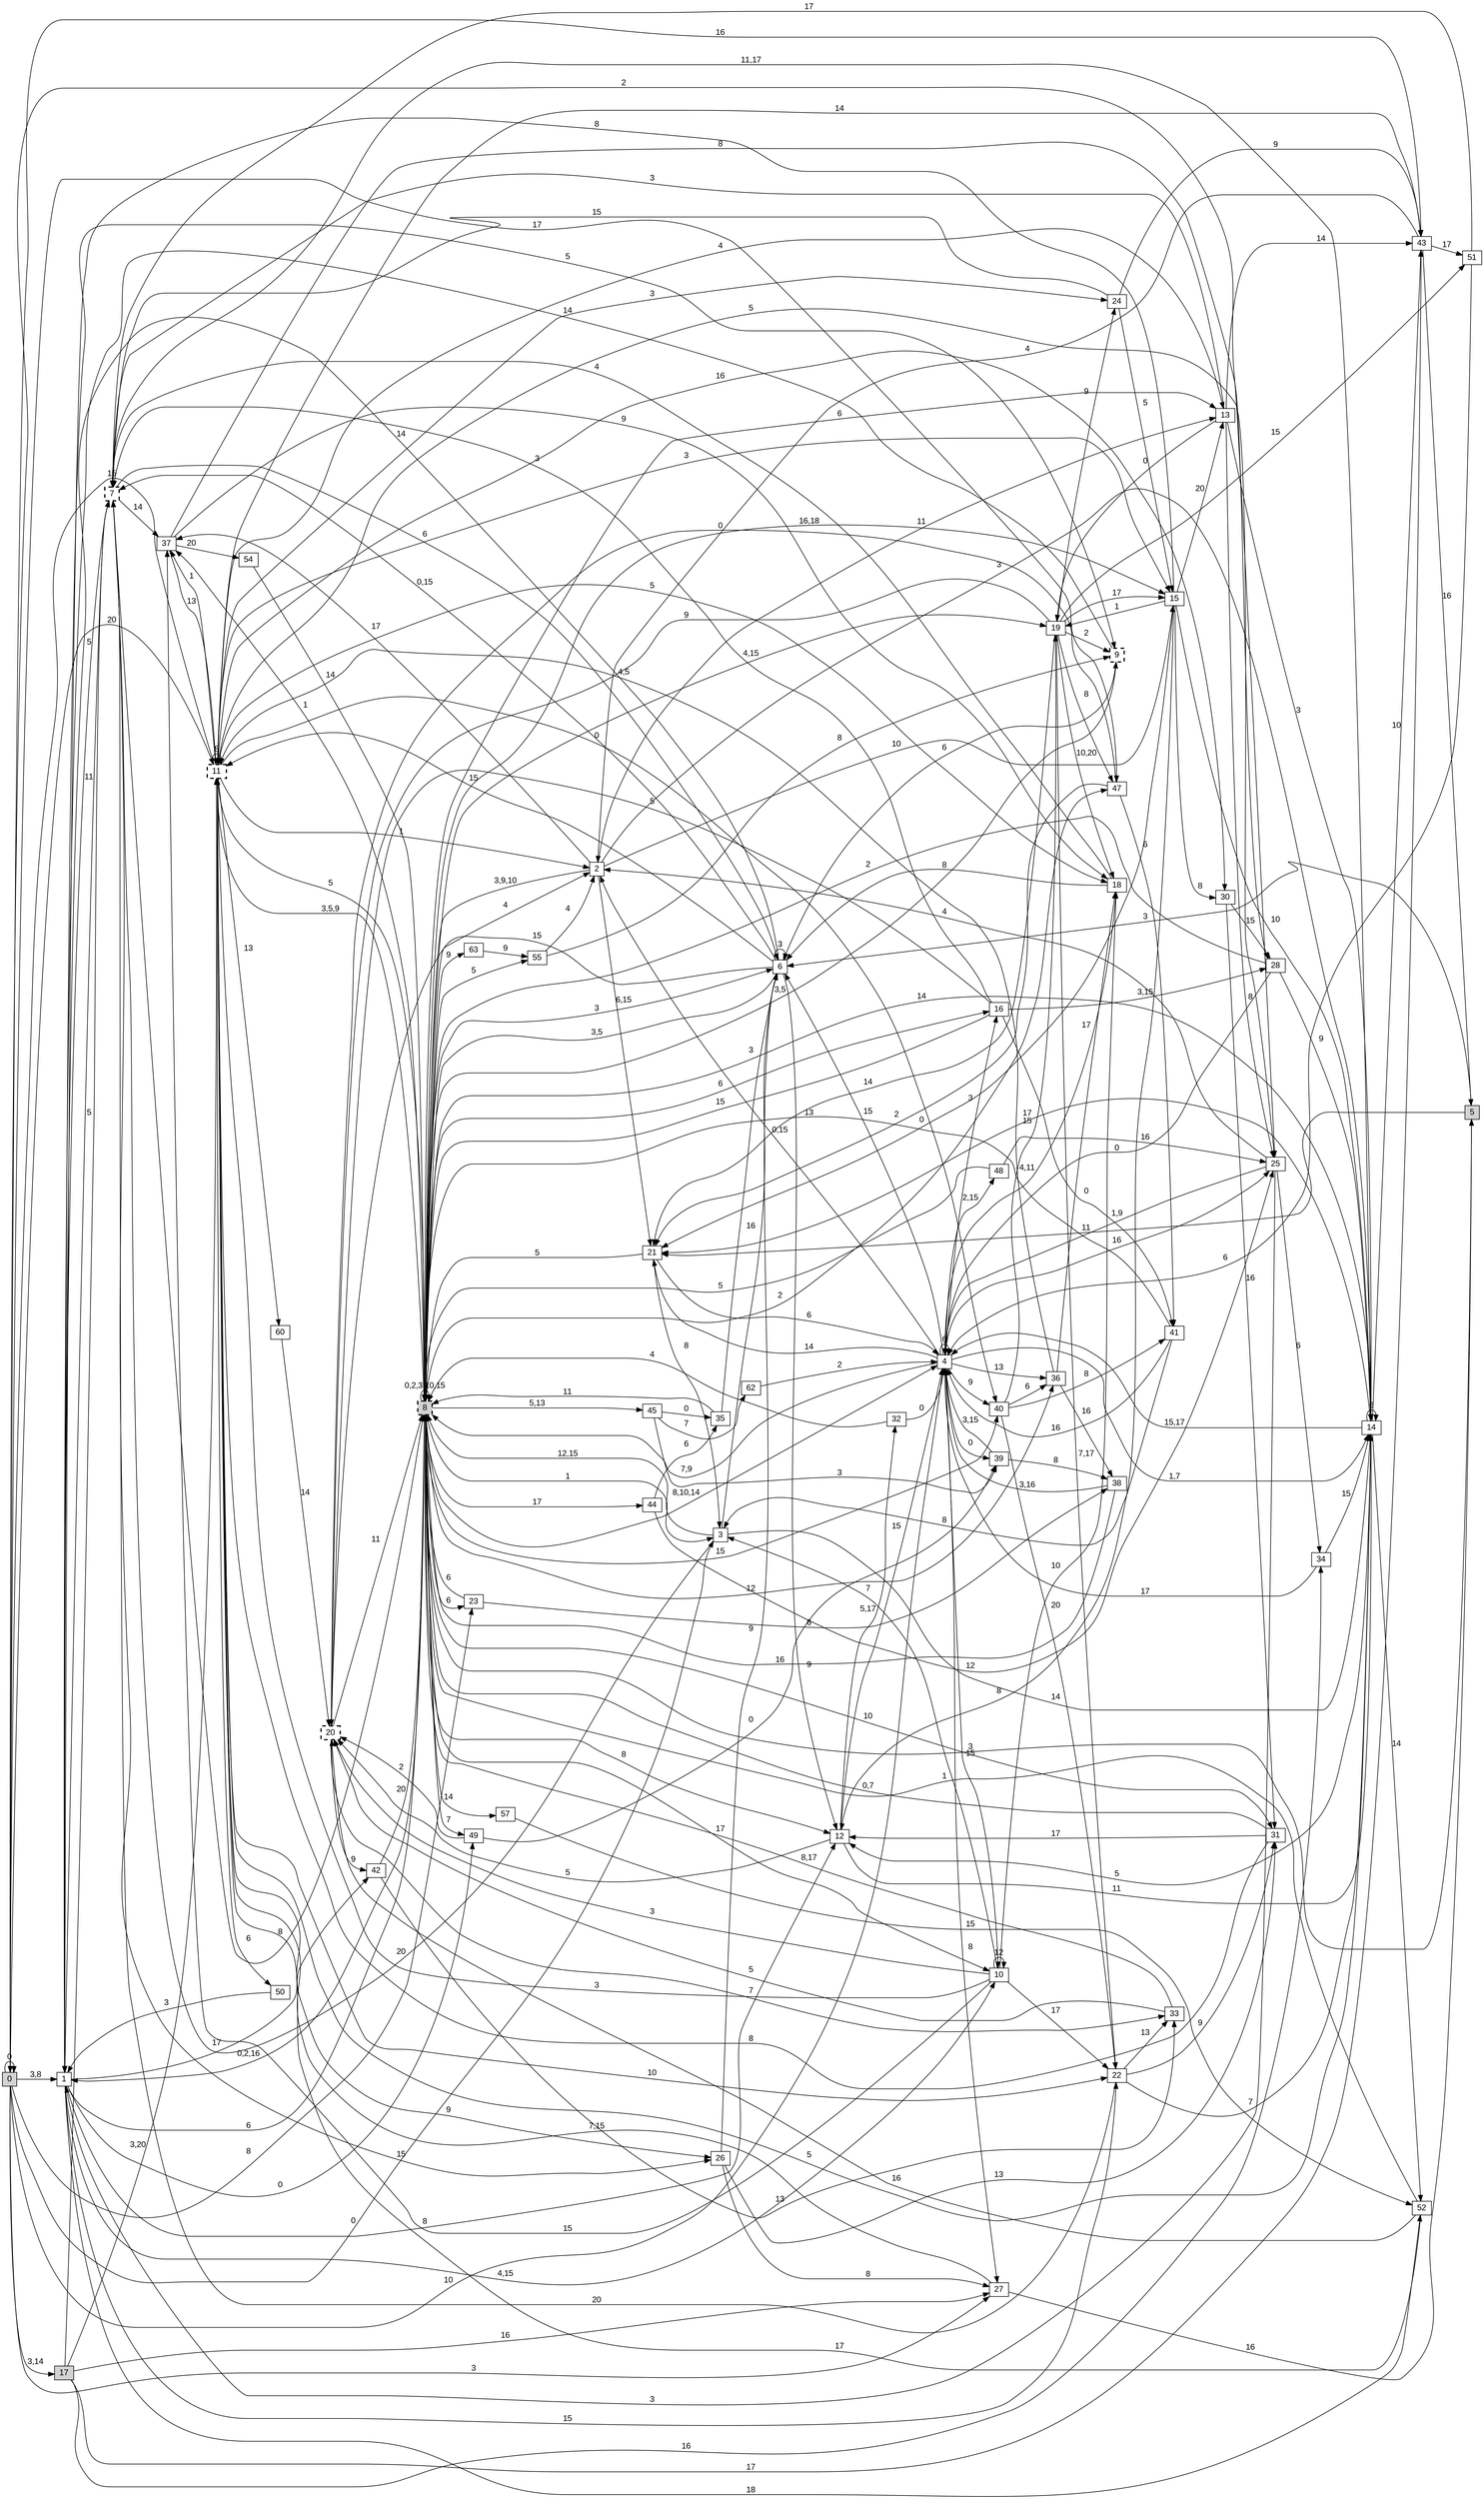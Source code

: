 digraph "NDFA" {
  rankdir=LR
  node [shape=box width=0.1 height=0.1 fontname=Arial]
  edge [fontname=Arial]
/* Estados */
 s0 [label="0" style="filled"] /* I:1 F:0 D:0 */
 s1 [label="1" ] /* I:0 F:0 D:0 */
 s2 [label="2" ] /* I:0 F:0 D:0 */
 s3 [label="3" ] /* I:0 F:0 D:0 */
 s4 [label="4" ] /* I:0 F:0 D:0 */
 s5 [label="5" style="filled"] /* I:1 F:0 D:0 */
 s6 [label="6" ] /* I:0 F:0 D:0 */
 s7 [label="7" style="bold,dashed"] /* I:0 F:1 D:0 */
 s8 [label="8" style="filled,bold,dashed"] /* I:1 F:1 D:0 */
 s9 [label="9" style="bold,dashed"] /* I:0 F:1 D:0 */
 s10 [label="10" ] /* I:0 F:0 D:0 */
 s11 [label="11" style="bold,dashed"] /* I:0 F:1 D:0 */
 s12 [label="12" ] /* I:0 F:0 D:0 */
 s13 [label="13" ] /* I:0 F:0 D:0 */
 s14 [label="14" ] /* I:0 F:0 D:0 */
 s15 [label="15" ] /* I:0 F:0 D:0 */
 s16 [label="16" ] /* I:0 F:0 D:0 */
 s17 [label="17" style="filled"] /* I:1 F:0 D:0 */
 s18 [label="18" ] /* I:0 F:0 D:0 */
 s19 [label="19" ] /* I:0 F:0 D:0 */
 s20 [label="20" style="bold,dashed"] /* I:0 F:1 D:0 */
 s21 [label="21" ] /* I:0 F:0 D:0 */
 s22 [label="22" ] /* I:0 F:0 D:0 */
 s23 [label="23" ] /* I:0 F:0 D:0 */
 s24 [label="24" ] /* I:0 F:0 D:0 */
 s25 [label="25" ] /* I:0 F:0 D:0 */
 s26 [label="26" ] /* I:0 F:0 D:0 */
 s27 [label="27" ] /* I:0 F:0 D:0 */
 s28 [label="28" ] /* I:0 F:0 D:0 */
 s30 [label="30" ] /* I:0 F:0 D:0 */
 s31 [label="31" ] /* I:0 F:0 D:0 */
 s32 [label="32" ] /* I:0 F:0 D:0 */
 s33 [label="33" ] /* I:0 F:0 D:0 */
 s34 [label="34" ] /* I:0 F:0 D:0 */
 s35 [label="35" ] /* I:0 F:0 D:0 */
 s36 [label="36" ] /* I:0 F:0 D:0 */
 s37 [label="37" ] /* I:0 F:0 D:0 */
 s38 [label="38" ] /* I:0 F:0 D:0 */
 s39 [label="39" ] /* I:0 F:0 D:0 */
 s40 [label="40" ] /* I:0 F:0 D:0 */
 s41 [label="41" ] /* I:0 F:0 D:0 */
 s42 [label="42" ] /* I:0 F:0 D:0 */
 s43 [label="43" ] /* I:0 F:0 D:0 */
 s44 [label="44" ] /* I:0 F:0 D:0 */
 s45 [label="45" ] /* I:0 F:0 D:0 */
 s47 [label="47" ] /* I:0 F:0 D:0 */
 s48 [label="48" ] /* I:0 F:0 D:0 */
 s49 [label="49" ] /* I:0 F:0 D:0 */
 s50 [label="50" ] /* I:0 F:0 D:0 */
 s51 [label="51" ] /* I:0 F:0 D:0 */
 s52 [label="52" ] /* I:0 F:0 D:0 */
 s54 [label="54" ] /* I:0 F:0 D:0 */
 s55 [label="55" ] /* I:0 F:0 D:0 */
 s57 [label="57" ] /* I:0 F:0 D:0 */
 s60 [label="60" ] /* I:0 F:0 D:0 */
 s62 [label="62" ] /* I:0 F:0 D:0 */
 s63 [label="63" ] /* I:0 F:0 D:0 */
/* Transiciones */
  s0 -> s0 [label="0"]
  s0 -> s1 [label="3,8"]
  s0 -> s3 [label="0"]
  s0 -> s4 [label="10"]
  s0 -> s11 [label="20"]
  s0 -> s17 [label="3,14"]
  s0 -> s23 [label="8"]
  s0 -> s25 [label="2"]
  s0 -> s27 [label="3"]
  s0 -> s43 [label="16"]
  s0 -> s47 [label="17"]
  s1 -> s7 [label="5"]
  s1 -> s8 [label="6"]
  s1 -> s9 [label="5"]
  s1 -> s10 [label="4,15"]
  s1 -> s12 [label="8"]
  s1 -> s22 [label="15"]
  s1 -> s42 [label="17"]
  s1 -> s49 [label="0"]
  s1 -> s52 [label="18"]
  s2 -> s8 [label="3,9,10"]
  s2 -> s13 [label="11"]
  s2 -> s14 [label="3"]
  s2 -> s15 [label="10"]
  s2 -> s21 [label="6,15"]
  s2 -> s37 [label="17"]
  s3 -> s6 [label="16"]
  s3 -> s7 [label="20"]
  s3 -> s8 [label="12,15"]
  s3 -> s14 [label="14"]
  s4 -> s2 [label="0,15"]
  s4 -> s4 [label="6"]
  s4 -> s6 [label="15"]
  s4 -> s8 [label="7,9"]
  s4 -> s10 [label="15"]
  s4 -> s14 [label="1,7"]
  s4 -> s16 [label="3"]
  s4 -> s21 [label="14"]
  s4 -> s25 [label="16"]
  s4 -> s27 [label="8"]
  s4 -> s36 [label="13"]
  s4 -> s39 [label="0"]
  s4 -> s40 [label="9"]
  s4 -> s48 [label="2,15"]
  s5 -> s6 [label="3"]
  s5 -> s8 [label="3"]
  s5 -> s21 [label="11"]
  s6 -> s1 [label="14"]
  s6 -> s6 [label="3"]
  s6 -> s7 [label="0,15"]
  s6 -> s8 [label="3,5"]
  s6 -> s11 [label="15"]
  s6 -> s12 [label="9"]
  s6 -> s20 [label="15"]
  s7 -> s1 [label="11"]
  s7 -> s6 [label="6"]
  s7 -> s8 [label="8"]
  s7 -> s26 [label="15"]
  s7 -> s37 [label="14"]
  s8 -> s1 [label="0,2,16"]
  s8 -> s2 [label="4"]
  s8 -> s3 [label="1"]
  s8 -> s4 [label="8,10,14"]
  s8 -> s6 [label="3"]
  s8 -> s8 [label="0,2,3,10,15"]
  s8 -> s9 [label="3,5"]
  s8 -> s10 [label="17"]
  s8 -> s11 [label="3,5,9"]
  s8 -> s12 [label="8"]
  s8 -> s13 [label="6"]
  s8 -> s15 [label="16,18"]
  s8 -> s16 [label="6"]
  s8 -> s19 [label="4,15"]
  s8 -> s23 [label="6"]
  s8 -> s31 [label="10"]
  s8 -> s36 [label="12"]
  s8 -> s37 [label="1"]
  s8 -> s40 [label="15"]
  s8 -> s44 [label="17"]
  s8 -> s45 [label="5,13"]
  s8 -> s47 [label="2"]
  s8 -> s49 [label="7"]
  s8 -> s55 [label="5"]
  s8 -> s57 [label="14"]
  s8 -> s63 [label="9"]
  s9 -> s1 [label="14"]
  s9 -> s6 [label="6"]
  s10 -> s3 [label="7"]
  s10 -> s10 [label="12"]
  s10 -> s11 [label="3"]
  s10 -> s18 [label="10"]
  s10 -> s20 [label="3"]
  s10 -> s22 [label="17"]
  s10 -> s37 [label="15"]
  s11 -> s0 [label="15"]
  s11 -> s2 [label="1"]
  s11 -> s8 [label="5"]
  s11 -> s11 [label="8"]
  s11 -> s13 [label="4"]
  s11 -> s15 [label="3"]
  s11 -> s18 [label="5"]
  s11 -> s22 [label="10"]
  s11 -> s24 [label="3"]
  s11 -> s26 [label="9"]
  s11 -> s30 [label="16"]
  s11 -> s37 [label="1"]
  s11 -> s40 [label="0"]
  s11 -> s50 [label="6"]
  s11 -> s60 [label="13"]
  s12 -> s4 [label="15"]
  s12 -> s14 [label="11"]
  s12 -> s20 [label="5"]
  s12 -> s32 [label="5,17"]
  s13 -> s7 [label="3"]
  s13 -> s14 [label="3"]
  s13 -> s19 [label="0"]
  s13 -> s25 [label="8"]
  s13 -> s43 [label="14"]
  s14 -> s4 [label="15,17"]
  s14 -> s7 [label="11,17"]
  s14 -> s8 [label="14"]
  s14 -> s11 [label="5"]
  s14 -> s12 [label="5"]
  s14 -> s14 [label="6"]
  s14 -> s21 [label="17"]
  s14 -> s43 [label="10"]
  s14 -> s52 [label="14"]
  s15 -> s1 [label="8"]
  s15 -> s12 [label="8"]
  s15 -> s13 [label="20"]
  s15 -> s14 [label="10"]
  s15 -> s19 [label="1"]
  s15 -> s21 [label="0"]
  s15 -> s30 [label="8"]
  s16 -> s7 [label="3"]
  s16 -> s8 [label="15"]
  s16 -> s20 [label="5"]
  s16 -> s28 [label="3,15"]
  s16 -> s41 [label="0"]
  s17 -> s7 [label="5"]
  s17 -> s11 [label="3,20"]
  s17 -> s27 [label="16"]
  s17 -> s34 [label="16"]
  s17 -> s43 [label="17"]
  s18 -> s4 [label="4,11"]
  s18 -> s6 [label="8"]
  s18 -> s7 [label="4"]
  s19 -> s9 [label="2"]
  s19 -> s15 [label="17"]
  s19 -> s18 [label="10,20"]
  s19 -> s20 [label="9"]
  s19 -> s21 [label="14"]
  s19 -> s22 [label="7,17"]
  s19 -> s24 [label="9"]
  s19 -> s47 [label="8"]
  s19 -> s51 [label="15"]
  s20 -> s8 [label="11"]
  s20 -> s33 [label="7"]
  s20 -> s42 [label="9"]
  s21 -> s3 [label="8"]
  s21 -> s4 [label="6"]
  s21 -> s8 [label="5"]
  s22 -> s7 [label="20"]
  s22 -> s14 [label="7"]
  s22 -> s31 [label="9"]
  s22 -> s33 [label="13"]
  s23 -> s8 [label="6"]
  s23 -> s38 [label="6"]
  s24 -> s7 [label="15"]
  s24 -> s15 [label="5"]
  s24 -> s43 [label="9"]
  s25 -> s1 [label="3"]
  s25 -> s2 [label="4"]
  s25 -> s4 [label="1,9"]
  s25 -> s11 [label="5"]
  s25 -> s34 [label="6"]
  s26 -> s6 [label="9"]
  s26 -> s27 [label="8"]
  s26 -> s31 [label="13"]
  s27 -> s5 [label="16"]
  s27 -> s11 [label="7,15"]
  s28 -> s4 [label="0"]
  s28 -> s8 [label="2"]
  s28 -> s14 [label="9"]
  s30 -> s28 [label="15"]
  s30 -> s31 [label="16"]
  s31 -> s8 [label="0,7"]
  s31 -> s11 [label="8"]
  s31 -> s12 [label="17"]
  s32 -> s4 [label="0"]
  s32 -> s8 [label="4"]
  s33 -> s8 [label="8,17"]
  s33 -> s20 [label="5"]
  s34 -> s4 [label="17"]
  s34 -> s14 [label="15"]
  s35 -> s6 [label="3"]
  s35 -> s8 [label="11"]
  s36 -> s11 [label="4,5"]
  s36 -> s18 [label="17"]
  s36 -> s38 [label="16"]
  s37 -> s11 [label="13"]
  s37 -> s18 [label="9"]
  s37 -> s28 [label="8"]
  s37 -> s54 [label="20"]
  s38 -> s4 [label="3,16"]
  s38 -> s8 [label="16"]
  s39 -> s4 [label="3,15"]
  s39 -> s38 [label="8"]
  s40 -> s19 [label="15"]
  s40 -> s22 [label="20"]
  s40 -> s36 [label="6"]
  s40 -> s41 [label="8"]
  s41 -> s3 [label="8"]
  s41 -> s4 [label="16"]
  s41 -> s8 [label="13"]
  s42 -> s8 [label="20"]
  s42 -> s33 [label="13"]
  s43 -> s2 [label="4"]
  s43 -> s5 [label="16"]
  s43 -> s11 [label="14"]
  s43 -> s51 [label="17"]
  s44 -> s25 [label="12"]
  s44 -> s35 [label="6"]
  s45 -> s35 [label="0"]
  s45 -> s39 [label="3"]
  s45 -> s62 [label="7"]
  s47 -> s20 [label="0"]
  s47 -> s21 [label="2"]
  s47 -> s41 [label="6"]
  s48 -> s8 [label="5"]
  s48 -> s25 [label="16"]
  s49 -> s20 [label="2"]
  s49 -> s39 [label="0"]
  s50 -> s1 [label="3"]
  s51 -> s4 [label="6"]
  s51 -> s7 [label="17"]
  s52 -> s8 [label="1"]
  s52 -> s11 [label="17"]
  s52 -> s20 [label="16"]
  s54 -> s8 [label="14"]
  s55 -> s2 [label="4"]
  s55 -> s9 [label="8"]
  s57 -> s52 [label="15"]
  s60 -> s20 [label="14"]
  s62 -> s4 [label="2"]
  s63 -> s55 [label="9"]
}
